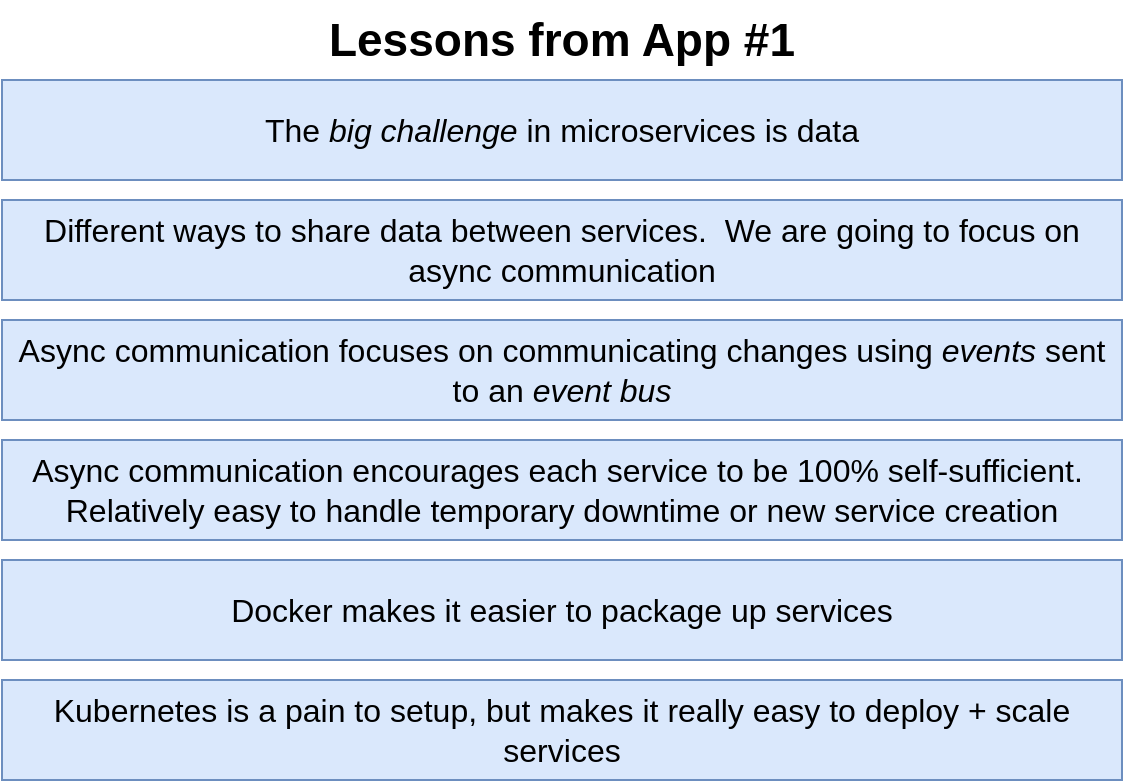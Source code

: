 <mxfile version="12.9.3" type="github" pages="7">
  <diagram id="IzuWK-xeMtBZkyrFTz8Y" name="01 - take">
    <mxGraphModel dx="812" dy="399" grid="1" gridSize="10" guides="1" tooltips="1" connect="1" arrows="1" fold="1" page="1" pageScale="1" pageWidth="1920" pageHeight="1200" math="0" shadow="0">
      <root>
        <mxCell id="0" />
        <mxCell id="1" parent="0" />
        <mxCell id="6rYdvWCg-H2frPUgWhkt-1" value="Lessons from App #1" style="text;html=1;strokeColor=none;fillColor=none;align=center;verticalAlign=middle;whiteSpace=wrap;rounded=0;fontSize=23;fontStyle=1" vertex="1" parent="1">
          <mxGeometry x="675" y="160" width="300" height="40" as="geometry" />
        </mxCell>
        <mxCell id="6rYdvWCg-H2frPUgWhkt-2" value="Different ways to share data between services.&amp;nbsp; We are going to focus on async communication" style="rounded=0;whiteSpace=wrap;html=1;fontSize=16;fillColor=#dae8fc;strokeColor=#6c8ebf;" vertex="1" parent="1">
          <mxGeometry x="545" y="260" width="560" height="50" as="geometry" />
        </mxCell>
        <mxCell id="6rYdvWCg-H2frPUgWhkt-4" value="Async communication focuses on communicating changes using &lt;i&gt;events&lt;/i&gt;&amp;nbsp;sent to an &lt;i&gt;event bus&lt;/i&gt;" style="rounded=0;whiteSpace=wrap;html=1;fontSize=16;fillColor=#dae8fc;strokeColor=#6c8ebf;" vertex="1" parent="1">
          <mxGeometry x="545" y="320" width="560" height="50" as="geometry" />
        </mxCell>
        <mxCell id="6rYdvWCg-H2frPUgWhkt-5" value="Async communication encourages each service to be 100% self-sufficient.&amp;nbsp; Relatively easy to handle temporary downtime or new service creation" style="rounded=0;whiteSpace=wrap;html=1;fontSize=16;fillColor=#dae8fc;strokeColor=#6c8ebf;" vertex="1" parent="1">
          <mxGeometry x="545" y="380" width="560" height="50" as="geometry" />
        </mxCell>
        <mxCell id="6rYdvWCg-H2frPUgWhkt-6" value="The &lt;i&gt;big challenge &lt;/i&gt;in microservices is data" style="rounded=0;whiteSpace=wrap;html=1;fontSize=16;fillColor=#dae8fc;strokeColor=#6c8ebf;" vertex="1" parent="1">
          <mxGeometry x="545" y="200" width="560" height="50" as="geometry" />
        </mxCell>
        <mxCell id="6rYdvWCg-H2frPUgWhkt-7" value="Docker makes it easier to package up services" style="rounded=0;whiteSpace=wrap;html=1;fontSize=16;fillColor=#dae8fc;strokeColor=#6c8ebf;" vertex="1" parent="1">
          <mxGeometry x="545" y="440" width="560" height="50" as="geometry" />
        </mxCell>
        <mxCell id="6rYdvWCg-H2frPUgWhkt-8" value="Kubernetes is a pain to setup, but makes it really easy to deploy + scale services" style="rounded=0;whiteSpace=wrap;html=1;fontSize=16;fillColor=#dae8fc;strokeColor=#6c8ebf;" vertex="1" parent="1">
          <mxGeometry x="545" y="500" width="560" height="50" as="geometry" />
        </mxCell>
      </root>
    </mxGraphModel>
  </diagram>
  <diagram id="S5mq-x-O5kGk5gqjDkHy" name="02 - pains">
    <mxGraphModel dx="791" dy="389" grid="1" gridSize="10" guides="1" tooltips="1" connect="1" arrows="1" fold="1" page="1" pageScale="1" pageWidth="1920" pageHeight="1200" math="0" shadow="0">
      <root>
        <mxCell id="jKAvj1Oem4ilQKjG2WQH-0" />
        <mxCell id="jKAvj1Oem4ilQKjG2WQH-1" parent="jKAvj1Oem4ilQKjG2WQH-0" />
        <mxCell id="kkrdSwmPaTvKg9SSRRc9-0" value="Painful Things from App #1" style="text;html=1;strokeColor=none;fillColor=none;align=center;verticalAlign=middle;whiteSpace=wrap;rounded=0;fontSize=23;fontStyle=1" vertex="1" parent="jKAvj1Oem4ilQKjG2WQH-1">
          <mxGeometry x="660" y="160" width="370" height="40" as="geometry" />
        </mxCell>
        <mxCell id="3kecaPJ9aJ-AqYdZdx-f-0" value="Lots of duplicated code!" style="rounded=0;whiteSpace=wrap;html=1;fontSize=16;fillColor=#fff2cc;strokeColor=#d6b656;" vertex="1" parent="jKAvj1Oem4ilQKjG2WQH-1">
          <mxGeometry x="565" y="200" width="560" height="50" as="geometry" />
        </mxCell>
        <mxCell id="3kecaPJ9aJ-AqYdZdx-f-1" value="&lt;i&gt;Really hard&lt;/i&gt;&amp;nbsp;to picture the flow of events between services" style="rounded=0;whiteSpace=wrap;html=1;fontSize=16;fillColor=#fff2cc;strokeColor=#d6b656;" vertex="1" parent="jKAvj1Oem4ilQKjG2WQH-1">
          <mxGeometry x="565" y="260" width="560" height="50" as="geometry" />
        </mxCell>
        <mxCell id="3kecaPJ9aJ-AqYdZdx-f-2" value="&lt;i&gt;Really hard&lt;/i&gt;&amp;nbsp;to remember what properties an event should have" style="rounded=0;whiteSpace=wrap;html=1;fontSize=16;fillColor=#fff2cc;strokeColor=#d6b656;" vertex="1" parent="jKAvj1Oem4ilQKjG2WQH-1">
          <mxGeometry x="565" y="320" width="560" height="50" as="geometry" />
        </mxCell>
        <mxCell id="3kecaPJ9aJ-AqYdZdx-f-3" value="&lt;i&gt;Really hard&lt;/i&gt;&amp;nbsp;to test some event flows" style="rounded=0;whiteSpace=wrap;html=1;fontSize=16;fillColor=#fff2cc;strokeColor=#d6b656;" vertex="1" parent="jKAvj1Oem4ilQKjG2WQH-1">
          <mxGeometry x="565" y="380" width="560" height="50" as="geometry" />
        </mxCell>
        <mxCell id="3kecaPJ9aJ-AqYdZdx-f-4" value="&lt;i&gt;What if someone created a comment after editing 5 others after editing a post while balancing on a tight rope....&lt;/i&gt;" style="rounded=0;whiteSpace=wrap;html=1;fontSize=16;fillColor=#fff2cc;strokeColor=#d6b656;" vertex="1" parent="jKAvj1Oem4ilQKjG2WQH-1">
          <mxGeometry x="565" y="500" width="560" height="50" as="geometry" />
        </mxCell>
        <mxCell id="5vqymRSzoCW0SjXlnz2D-0" value="&lt;i&gt;My machine is getting laggy running kubernetes and everything else...&lt;/i&gt;" style="rounded=0;whiteSpace=wrap;html=1;fontSize=16;fillColor=#fff2cc;strokeColor=#d6b656;" vertex="1" parent="jKAvj1Oem4ilQKjG2WQH-1">
          <mxGeometry x="565" y="440" width="560" height="50" as="geometry" />
        </mxCell>
      </root>
    </mxGraphModel>
  </diagram>
  <diagram name="03 - note" id="nkoMqOmhZ-IMuJQPDu57">
    <mxGraphModel dx="601" dy="296" grid="1" gridSize="10" guides="1" tooltips="1" connect="1" arrows="1" fold="1" page="1" pageScale="1" pageWidth="1920" pageHeight="1200" math="0" shadow="0">
      <root>
        <mxCell id="h3E_5SFvJIv5atF3kvt1-0" />
        <mxCell id="h3E_5SFvJIv5atF3kvt1-1" parent="h3E_5SFvJIv5atF3kvt1-0" />
        <mxCell id="h3E_5SFvJIv5atF3kvt1-11" style="edgeStyle=orthogonalEdgeStyle;rounded=0;orthogonalLoop=1;jettySize=auto;html=1;exitX=0.5;exitY=1;exitDx=0;exitDy=0;fontSize=16;" edge="1" parent="h3E_5SFvJIv5atF3kvt1-1" source="h3E_5SFvJIv5atF3kvt1-8" target="h3E_5SFvJIv5atF3kvt1-9">
          <mxGeometry relative="1" as="geometry" />
        </mxCell>
        <mxCell id="h3E_5SFvJIv5atF3kvt1-8" value="We are going to make some big changes to our development process for this next project" style="rounded=0;whiteSpace=wrap;html=1;fontSize=16;fillColor=#f5f5f5;strokeColor=#666666;fontColor=#333333;" vertex="1" parent="h3E_5SFvJIv5atF3kvt1-1">
          <mxGeometry x="570" y="250" width="410" height="70" as="geometry" />
        </mxCell>
        <mxCell id="h3E_5SFvJIv5atF3kvt1-12" style="edgeStyle=orthogonalEdgeStyle;rounded=0;orthogonalLoop=1;jettySize=auto;html=1;exitX=0.5;exitY=1;exitDx=0;exitDy=0;fontSize=16;" edge="1" parent="h3E_5SFvJIv5atF3kvt1-1" source="h3E_5SFvJIv5atF3kvt1-9" target="h3E_5SFvJIv5atF3kvt1-10">
          <mxGeometry relative="1" as="geometry" />
        </mxCell>
        <mxCell id="h3E_5SFvJIv5atF3kvt1-9" value="You might &lt;i&gt;really dislike me&lt;/i&gt;&amp;nbsp;for some of these decisions" style="rounded=0;whiteSpace=wrap;html=1;fontSize=16;fillColor=#f5f5f5;strokeColor=#666666;fontColor=#333333;" vertex="1" parent="h3E_5SFvJIv5atF3kvt1-1">
          <mxGeometry x="570" y="350" width="410" height="70" as="geometry" />
        </mxCell>
        <mxCell id="h3E_5SFvJIv5atF3kvt1-10" value="I wouldn&#39;t do this if I didn&#39;t think it was absolutely, positively the &lt;i&gt;right way to build microservices&lt;/i&gt;" style="rounded=0;whiteSpace=wrap;html=1;fontSize=16;fillColor=#dae8fc;strokeColor=#6c8ebf;" vertex="1" parent="h3E_5SFvJIv5atF3kvt1-1">
          <mxGeometry x="570" y="450" width="410" height="70" as="geometry" />
        </mxCell>
      </root>
    </mxGraphModel>
  </diagram>
  <diagram name="03 - solutions" id="ktURd54LCdvbUU8Il29G">
    <mxGraphModel dx="791" dy="389" grid="1" gridSize="10" guides="1" tooltips="1" connect="1" arrows="1" fold="1" page="1" pageScale="1" pageWidth="1920" pageHeight="1200" math="0" shadow="0">
      <root>
        <mxCell id="2YoF_BMlg0ZEmEuQ7cis-0" />
        <mxCell id="2YoF_BMlg0ZEmEuQ7cis-1" parent="2YoF_BMlg0ZEmEuQ7cis-0" />
        <mxCell id="2YoF_BMlg0ZEmEuQ7cis-2" value="Painful Things from App #1" style="text;html=1;strokeColor=none;fillColor=none;align=center;verticalAlign=middle;whiteSpace=wrap;rounded=0;fontSize=23;fontStyle=1" vertex="1" parent="2YoF_BMlg0ZEmEuQ7cis-1">
          <mxGeometry x="675" y="160" width="340" height="40" as="geometry" />
        </mxCell>
        <mxCell id="2YoF_BMlg0ZEmEuQ7cis-10" style="edgeStyle=orthogonalEdgeStyle;rounded=0;orthogonalLoop=1;jettySize=auto;html=1;exitX=1;exitY=0.5;exitDx=0;exitDy=0;fontSize=16;" edge="1" parent="2YoF_BMlg0ZEmEuQ7cis-1" source="2YoF_BMlg0ZEmEuQ7cis-3" target="2YoF_BMlg0ZEmEuQ7cis-8">
          <mxGeometry relative="1" as="geometry" />
        </mxCell>
        <mxCell id="2YoF_BMlg0ZEmEuQ7cis-3" value="Lots of duplicated code!" style="rounded=0;whiteSpace=wrap;html=1;fontSize=16;fillColor=#fff2cc;strokeColor=#d6b656;" vertex="1" parent="2YoF_BMlg0ZEmEuQ7cis-1">
          <mxGeometry x="565" y="200" width="560" height="50" as="geometry" />
        </mxCell>
        <mxCell id="NydjDvsOkDYlIqWyVTc--4" style="edgeStyle=orthogonalEdgeStyle;rounded=0;orthogonalLoop=1;jettySize=auto;html=1;exitX=1;exitY=0.5;exitDx=0;exitDy=0;fontSize=16;" edge="1" parent="2YoF_BMlg0ZEmEuQ7cis-1" source="2YoF_BMlg0ZEmEuQ7cis-4" target="NydjDvsOkDYlIqWyVTc--1">
          <mxGeometry relative="1" as="geometry" />
        </mxCell>
        <mxCell id="2YoF_BMlg0ZEmEuQ7cis-4" value="&lt;i&gt;Really hard&lt;/i&gt;&amp;nbsp;to picture the flow of events between services" style="rounded=0;whiteSpace=wrap;html=1;fontSize=16;fillColor=#fff2cc;strokeColor=#d6b656;" vertex="1" parent="2YoF_BMlg0ZEmEuQ7cis-1">
          <mxGeometry x="565" y="260" width="560" height="50" as="geometry" />
        </mxCell>
        <mxCell id="NydjDvsOkDYlIqWyVTc--6" style="edgeStyle=orthogonalEdgeStyle;rounded=0;orthogonalLoop=1;jettySize=auto;html=1;exitX=1;exitY=0.5;exitDx=0;exitDy=0;fontSize=16;" edge="1" parent="2YoF_BMlg0ZEmEuQ7cis-1" source="2YoF_BMlg0ZEmEuQ7cis-5" target="NydjDvsOkDYlIqWyVTc--5">
          <mxGeometry relative="1" as="geometry" />
        </mxCell>
        <mxCell id="2YoF_BMlg0ZEmEuQ7cis-5" value="&lt;i&gt;Really hard&lt;/i&gt;&amp;nbsp;to remember what properties an event should have" style="rounded=0;whiteSpace=wrap;html=1;fontSize=16;fillColor=#fff2cc;strokeColor=#d6b656;" vertex="1" parent="2YoF_BMlg0ZEmEuQ7cis-1">
          <mxGeometry x="565" y="320" width="560" height="50" as="geometry" />
        </mxCell>
        <mxCell id="2YoF_BMlg0ZEmEuQ7cis-6" value="&lt;i&gt;Really hard&lt;/i&gt;&amp;nbsp;to test some event flows" style="rounded=0;whiteSpace=wrap;html=1;fontSize=16;fillColor=#fff2cc;strokeColor=#d6b656;" vertex="1" parent="2YoF_BMlg0ZEmEuQ7cis-1">
          <mxGeometry x="565" y="380" width="560" height="50" as="geometry" />
        </mxCell>
        <mxCell id="NydjDvsOkDYlIqWyVTc--10" style="edgeStyle=orthogonalEdgeStyle;rounded=0;orthogonalLoop=1;jettySize=auto;html=1;exitX=1;exitY=0.5;exitDx=0;exitDy=0;fontSize=16;" edge="1" parent="2YoF_BMlg0ZEmEuQ7cis-1" source="2YoF_BMlg0ZEmEuQ7cis-7" target="NydjDvsOkDYlIqWyVTc--9">
          <mxGeometry relative="1" as="geometry" />
        </mxCell>
        <mxCell id="2YoF_BMlg0ZEmEuQ7cis-7" value="&lt;i&gt;What if someone created a comment after editing a post while balancing on a tight rope....&lt;/i&gt;" style="rounded=0;whiteSpace=wrap;html=1;fontSize=16;fillColor=#fff2cc;strokeColor=#d6b656;" vertex="1" parent="2YoF_BMlg0ZEmEuQ7cis-1">
          <mxGeometry x="565" y="500" width="560" height="50" as="geometry" />
        </mxCell>
        <mxCell id="2YoF_BMlg0ZEmEuQ7cis-8" value="Build a central library as an NPM module to share code between our different projects" style="rounded=0;whiteSpace=wrap;html=1;fontSize=16;fillColor=#d5e8d4;strokeColor=#82b366;" vertex="1" parent="2YoF_BMlg0ZEmEuQ7cis-1">
          <mxGeometry x="1170" y="200" width="480" height="50" as="geometry" />
        </mxCell>
        <mxCell id="2YoF_BMlg0ZEmEuQ7cis-9" value="Solutions!" style="text;html=1;strokeColor=none;fillColor=none;align=center;verticalAlign=middle;whiteSpace=wrap;rounded=0;fontSize=23;fontStyle=1" vertex="1" parent="2YoF_BMlg0ZEmEuQ7cis-1">
          <mxGeometry x="1313.75" y="160" width="192.5" height="40" as="geometry" />
        </mxCell>
        <mxCell id="NydjDvsOkDYlIqWyVTc--1" value="Precisely define all of our events in this shared library.&amp;nbsp;" style="rounded=0;whiteSpace=wrap;html=1;fontSize=16;fillColor=#d5e8d4;strokeColor=#82b366;" vertex="1" parent="2YoF_BMlg0ZEmEuQ7cis-1">
          <mxGeometry x="1170" y="260" width="480" height="50" as="geometry" />
        </mxCell>
        <mxCell id="NydjDvsOkDYlIqWyVTc--5" value="Write &lt;i&gt;everything&lt;/i&gt; in Typescript." style="rounded=0;whiteSpace=wrap;html=1;fontSize=16;fillColor=#d5e8d4;strokeColor=#82b366;" vertex="1" parent="2YoF_BMlg0ZEmEuQ7cis-1">
          <mxGeometry x="1170" y="320" width="480" height="50" as="geometry" />
        </mxCell>
        <mxCell id="NydjDvsOkDYlIqWyVTc--7" style="edgeStyle=orthogonalEdgeStyle;rounded=0;orthogonalLoop=1;jettySize=auto;html=1;exitX=1;exitY=0.5;exitDx=0;exitDy=0;fontSize=16;" edge="1" parent="2YoF_BMlg0ZEmEuQ7cis-1" target="NydjDvsOkDYlIqWyVTc--8">
          <mxGeometry relative="1" as="geometry">
            <mxPoint x="1125.0" y="405" as="sourcePoint" />
          </mxGeometry>
        </mxCell>
        <mxCell id="NydjDvsOkDYlIqWyVTc--8" value="Write tests for as much as possible/reasonable" style="rounded=0;whiteSpace=wrap;html=1;fontSize=16;fillColor=#d5e8d4;strokeColor=#82b366;" vertex="1" parent="2YoF_BMlg0ZEmEuQ7cis-1">
          <mxGeometry x="1170" y="380" width="480" height="50" as="geometry" />
        </mxCell>
        <mxCell id="NydjDvsOkDYlIqWyVTc--9" value="Introduce a lot of code to handle concurrency issues" style="rounded=0;whiteSpace=wrap;html=1;fontSize=16;fillColor=#d5e8d4;strokeColor=#82b366;" vertex="1" parent="2YoF_BMlg0ZEmEuQ7cis-1">
          <mxGeometry x="1170" y="500" width="480" height="50" as="geometry" />
        </mxCell>
        <mxCell id="3_hthjWyBnymBsBqG8oN-0" style="edgeStyle=orthogonalEdgeStyle;rounded=0;orthogonalLoop=1;jettySize=auto;html=1;exitX=1;exitY=0.5;exitDx=0;exitDy=0;fontSize=16;" edge="1" parent="2YoF_BMlg0ZEmEuQ7cis-1" source="3_hthjWyBnymBsBqG8oN-1" target="3_hthjWyBnymBsBqG8oN-2">
          <mxGeometry relative="1" as="geometry" />
        </mxCell>
        <mxCell id="3_hthjWyBnymBsBqG8oN-1" value="&lt;i&gt;My machine is getting laggy running kubernetes and everything else...&lt;/i&gt;" style="rounded=0;whiteSpace=wrap;html=1;fontSize=16;fillColor=#fff2cc;strokeColor=#d6b656;" vertex="1" parent="2YoF_BMlg0ZEmEuQ7cis-1">
          <mxGeometry x="565" y="440" width="560" height="50" as="geometry" />
        </mxCell>
        <mxCell id="3_hthjWyBnymBsBqG8oN-2" value="Run a k8s cluster in the cloud and develop on it&lt;i&gt; almost as quickly &lt;/i&gt;as local" style="rounded=0;whiteSpace=wrap;html=1;fontSize=16;fillColor=#d5e8d4;strokeColor=#82b366;" vertex="1" parent="2YoF_BMlg0ZEmEuQ7cis-1">
          <mxGeometry x="1170" y="440" width="480" height="50" as="geometry" />
        </mxCell>
      </root>
    </mxGraphModel>
  </diagram>
  <diagram id="mhbmrL47TSxUPGSjivw4" name="06 - ticketing">
    <mxGraphModel dx="683" dy="336" grid="1" gridSize="10" guides="1" tooltips="1" connect="1" arrows="1" fold="1" page="1" pageScale="1" pageWidth="1920" pageHeight="1200" math="0" shadow="0">
      <root>
        <mxCell id="mbLmL4UxWHed_RtQkLUi-0" />
        <mxCell id="mbLmL4UxWHed_RtQkLUi-1" parent="mbLmL4UxWHed_RtQkLUi-0" />
        <mxCell id="mbLmL4UxWHed_RtQkLUi-2" value="Users can list a ticket for an event (concert, sports) for sale" style="rounded=0;whiteSpace=wrap;html=1;fontSize=14;align=center;fillColor=#dae8fc;strokeColor=#6c8ebf;" vertex="1" parent="mbLmL4UxWHed_RtQkLUi-1">
          <mxGeometry x="640" y="190" width="470" height="40" as="geometry" />
        </mxCell>
        <mxCell id="mbLmL4UxWHed_RtQkLUi-3" value="Ticketing App" style="text;html=1;strokeColor=none;fillColor=none;align=center;verticalAlign=middle;whiteSpace=wrap;rounded=0;fontSize=24;fontStyle=1" vertex="1" parent="mbLmL4UxWHed_RtQkLUi-1">
          <mxGeometry x="782.5" y="160" width="185" height="20" as="geometry" />
        </mxCell>
        <mxCell id="mbLmL4UxWHed_RtQkLUi-4" value="Other users can purchase this ticket" style="rounded=0;whiteSpace=wrap;html=1;fontSize=14;align=center;fillColor=#dae8fc;strokeColor=#6c8ebf;" vertex="1" parent="mbLmL4UxWHed_RtQkLUi-1">
          <mxGeometry x="640" y="240" width="470" height="40" as="geometry" />
        </mxCell>
        <mxCell id="mbLmL4UxWHed_RtQkLUi-6" value="Any user can list tickets for sale and purchase tickets" style="rounded=0;whiteSpace=wrap;html=1;fontSize=14;align=center;fillColor=#dae8fc;strokeColor=#6c8ebf;" vertex="1" parent="mbLmL4UxWHed_RtQkLUi-1">
          <mxGeometry x="640" y="290" width="470" height="40" as="geometry" />
        </mxCell>
        <mxCell id="mbLmL4UxWHed_RtQkLUi-7" value="When a user attempts to purchase a ticket, the ticket is &#39;locked&#39; for 15 minutes.&amp;nbsp; The user has 15 minutes to enter their payment info." style="rounded=0;whiteSpace=wrap;html=1;fontSize=14;align=center;fillColor=#dae8fc;strokeColor=#6c8ebf;" vertex="1" parent="mbLmL4UxWHed_RtQkLUi-1">
          <mxGeometry x="640" y="340" width="470" height="40" as="geometry" />
        </mxCell>
        <mxCell id="mbLmL4UxWHed_RtQkLUi-8" value="While locked, no other user can purchase the ticket. After 15 minutes, the ticket should &#39;unlock&#39;" style="rounded=0;whiteSpace=wrap;html=1;fontSize=14;align=center;fillColor=#dae8fc;strokeColor=#6c8ebf;" vertex="1" parent="mbLmL4UxWHed_RtQkLUi-1">
          <mxGeometry x="640" y="390" width="470" height="40" as="geometry" />
        </mxCell>
        <mxCell id="mbLmL4UxWHed_RtQkLUi-9" value="Ticket prices can be edited if they are not locked" style="rounded=0;whiteSpace=wrap;html=1;fontSize=14;align=center;fillColor=#dae8fc;strokeColor=#6c8ebf;" vertex="1" parent="mbLmL4UxWHed_RtQkLUi-1">
          <mxGeometry x="640" y="440" width="470" height="40" as="geometry" />
        </mxCell>
      </root>
    </mxGraphModel>
  </diagram>
  <diagram id="RfgnE7S0Bs9_SfeainQk" name="05 - browser">
    <mxGraphModel dx="858" dy="422" grid="1" gridSize="10" guides="1" tooltips="1" connect="1" arrows="1" fold="1" page="1" pageScale="1" pageWidth="1920" pageHeight="1200" math="0" shadow="0">
      <root>
        <mxCell id="OtQBxtmrxj-VZxjGpbmn-0" />
        <mxCell id="OtQBxtmrxj-VZxjGpbmn-1" parent="OtQBxtmrxj-VZxjGpbmn-0" />
        <mxCell id="8YVI99u4zvmbp1iqLIxx-0" value="" style="strokeWidth=1;shadow=0;dashed=0;align=center;html=1;shape=mxgraph.mockup.containers.browserWindow;rSize=0;strokeColor=#666666;strokeColor2=#008cff;strokeColor3=#c4c4c4;mainText=,;recursiveResize=0;fontSize=16;" vertex="1" parent="OtQBxtmrxj-VZxjGpbmn-1">
          <mxGeometry x="130" y="200" width="450" height="350" as="geometry" />
        </mxCell>
        <mxCell id="8YVI99u4zvmbp1iqLIxx-1" value="Page 1" style="strokeWidth=1;shadow=0;dashed=0;align=center;html=1;shape=mxgraph.mockup.containers.anchor;fontSize=17;fontColor=#666666;align=left;" vertex="1" parent="8YVI99u4zvmbp1iqLIxx-0">
          <mxGeometry x="60" y="12" width="110" height="26" as="geometry" />
        </mxCell>
        <mxCell id="8YVI99u4zvmbp1iqLIxx-2" value="https://www.draw.io" style="strokeWidth=1;shadow=0;dashed=0;align=center;html=1;shape=mxgraph.mockup.containers.anchor;rSize=0;fontSize=17;fontColor=#666666;align=left;" vertex="1" parent="8YVI99u4zvmbp1iqLIxx-0">
          <mxGeometry x="130" y="60" width="250" height="26" as="geometry" />
        </mxCell>
        <mxCell id="8YVI99u4zvmbp1iqLIxx-3" value="" style="rounded=0;whiteSpace=wrap;html=1;fontSize=16;" vertex="1" parent="8YVI99u4zvmbp1iqLIxx-0">
          <mxGeometry y="110" width="450" height="40" as="geometry" />
        </mxCell>
        <mxCell id="8YVI99u4zvmbp1iqLIxx-4" value="GitTix" style="text;html=1;strokeColor=none;fillColor=none;align=center;verticalAlign=middle;whiteSpace=wrap;rounded=0;fontSize=16;" vertex="1" parent="8YVI99u4zvmbp1iqLIxx-0">
          <mxGeometry x="20" y="120" width="40" height="20" as="geometry" />
        </mxCell>
        <mxCell id="8YVI99u4zvmbp1iqLIxx-5" value="Sign In" style="text;html=1;strokeColor=none;fillColor=none;align=center;verticalAlign=middle;whiteSpace=wrap;rounded=0;fontSize=16;" vertex="1" parent="8YVI99u4zvmbp1iqLIxx-0">
          <mxGeometry x="360" y="120" width="70" height="20" as="geometry" />
        </mxCell>
        <mxCell id="8YVI99u4zvmbp1iqLIxx-6" value="Sign Up" style="text;html=1;strokeColor=none;fillColor=none;align=center;verticalAlign=middle;whiteSpace=wrap;rounded=0;fontSize=16;" vertex="1" parent="8YVI99u4zvmbp1iqLIxx-0">
          <mxGeometry x="280" y="120" width="70" height="20" as="geometry" />
        </mxCell>
        <mxCell id="8YVI99u4zvmbp1iqLIxx-7" value="Tickets For Sale" style="text;html=1;strokeColor=none;fillColor=none;align=left;verticalAlign=middle;whiteSpace=wrap;rounded=0;fontSize=19;fontStyle=1" vertex="1" parent="8YVI99u4zvmbp1iqLIxx-0">
          <mxGeometry x="20" y="165" width="170" height="20" as="geometry" />
        </mxCell>
        <mxCell id="8YVI99u4zvmbp1iqLIxx-10" value="&lt;u&gt;Basketball Game - $20&lt;br&gt;&lt;/u&gt;&lt;br&gt;&lt;u&gt;Classical Concert - $100&lt;br&gt;&lt;/u&gt;&lt;br&gt;&lt;u&gt;Rock Concert - $100&lt;br&gt;&lt;/u&gt;&lt;br&gt;&lt;u&gt;Football Game - $40&lt;/u&gt;" style="text;html=1;strokeColor=none;fillColor=none;align=left;verticalAlign=middle;whiteSpace=wrap;rounded=0;fontSize=14;fontStyle=0" vertex="1" parent="8YVI99u4zvmbp1iqLIxx-0">
          <mxGeometry x="20" y="210" width="240" height="80" as="geometry" />
        </mxCell>
        <mxCell id="8YVI99u4zvmbp1iqLIxx-11" value="" style="strokeWidth=1;shadow=0;dashed=0;align=center;html=1;shape=mxgraph.mockup.containers.browserWindow;rSize=0;strokeColor=#666666;strokeColor2=#008cff;strokeColor3=#c4c4c4;mainText=,;recursiveResize=0;fontSize=16;" vertex="1" parent="OtQBxtmrxj-VZxjGpbmn-1">
          <mxGeometry x="600" y="200" width="450" height="350" as="geometry" />
        </mxCell>
        <mxCell id="8YVI99u4zvmbp1iqLIxx-12" value="Page 1" style="strokeWidth=1;shadow=0;dashed=0;align=center;html=1;shape=mxgraph.mockup.containers.anchor;fontSize=17;fontColor=#666666;align=left;" vertex="1" parent="8YVI99u4zvmbp1iqLIxx-11">
          <mxGeometry x="60" y="12" width="110" height="26" as="geometry" />
        </mxCell>
        <mxCell id="8YVI99u4zvmbp1iqLIxx-13" value="https://www.draw.io" style="strokeWidth=1;shadow=0;dashed=0;align=center;html=1;shape=mxgraph.mockup.containers.anchor;rSize=0;fontSize=17;fontColor=#666666;align=left;" vertex="1" parent="8YVI99u4zvmbp1iqLIxx-11">
          <mxGeometry x="130" y="60" width="250" height="26" as="geometry" />
        </mxCell>
        <mxCell id="8YVI99u4zvmbp1iqLIxx-14" value="" style="rounded=0;whiteSpace=wrap;html=1;fontSize=16;" vertex="1" parent="8YVI99u4zvmbp1iqLIxx-11">
          <mxGeometry y="110" width="450" height="40" as="geometry" />
        </mxCell>
        <mxCell id="8YVI99u4zvmbp1iqLIxx-15" value="GitTix" style="text;html=1;strokeColor=none;fillColor=none;align=center;verticalAlign=middle;whiteSpace=wrap;rounded=0;fontSize=16;" vertex="1" parent="8YVI99u4zvmbp1iqLIxx-11">
          <mxGeometry x="20" y="120" width="40" height="20" as="geometry" />
        </mxCell>
        <mxCell id="8YVI99u4zvmbp1iqLIxx-16" value="Sign In" style="text;html=1;strokeColor=none;fillColor=none;align=center;verticalAlign=middle;whiteSpace=wrap;rounded=0;fontSize=16;" vertex="1" parent="8YVI99u4zvmbp1iqLIxx-11">
          <mxGeometry x="360" y="120" width="70" height="20" as="geometry" />
        </mxCell>
        <mxCell id="8YVI99u4zvmbp1iqLIxx-17" value="Sign Up" style="text;html=1;strokeColor=none;fillColor=none;align=center;verticalAlign=middle;whiteSpace=wrap;rounded=0;fontSize=16;" vertex="1" parent="8YVI99u4zvmbp1iqLIxx-11">
          <mxGeometry x="280" y="120" width="70" height="20" as="geometry" />
        </mxCell>
        <mxCell id="8YVI99u4zvmbp1iqLIxx-20" value="Email" style="text;html=1;strokeColor=none;fillColor=none;align=left;verticalAlign=middle;whiteSpace=wrap;rounded=0;fontSize=14;fontStyle=1" vertex="1" parent="8YVI99u4zvmbp1iqLIxx-11">
          <mxGeometry x="20" y="190" width="40" height="20" as="geometry" />
        </mxCell>
        <mxCell id="8YVI99u4zvmbp1iqLIxx-21" value="Password" style="text;html=1;strokeColor=none;fillColor=none;align=left;verticalAlign=middle;whiteSpace=wrap;rounded=0;fontSize=14;fontStyle=1" vertex="1" parent="8YVI99u4zvmbp1iqLIxx-11">
          <mxGeometry x="20" y="245" width="40" height="20" as="geometry" />
        </mxCell>
        <mxCell id="8YVI99u4zvmbp1iqLIxx-22" value="" style="rounded=0;whiteSpace=wrap;html=1;fontSize=14;align=left;" vertex="1" parent="8YVI99u4zvmbp1iqLIxx-11">
          <mxGeometry x="20" y="210" width="190" height="25" as="geometry" />
        </mxCell>
        <mxCell id="8YVI99u4zvmbp1iqLIxx-23" value="" style="rounded=0;whiteSpace=wrap;html=1;fontSize=14;align=left;" vertex="1" parent="8YVI99u4zvmbp1iqLIxx-11">
          <mxGeometry x="20" y="265" width="190" height="25" as="geometry" />
        </mxCell>
        <mxCell id="8YVI99u4zvmbp1iqLIxx-25" value="Sign Up" style="text;html=1;strokeColor=none;fillColor=none;align=left;verticalAlign=middle;whiteSpace=wrap;rounded=0;fontSize=19;fontStyle=1" vertex="1" parent="8YVI99u4zvmbp1iqLIxx-11">
          <mxGeometry x="20" y="155" width="170" height="35" as="geometry" />
        </mxCell>
        <mxCell id="8YVI99u4zvmbp1iqLIxx-26" value="Submit" style="rounded=1;whiteSpace=wrap;html=1;fontSize=14;align=center;fontStyle=1" vertex="1" parent="8YVI99u4zvmbp1iqLIxx-11">
          <mxGeometry x="20" y="300" width="90" height="30" as="geometry" />
        </mxCell>
        <mxCell id="8YVI99u4zvmbp1iqLIxx-27" value="" style="strokeWidth=1;shadow=0;dashed=0;align=center;html=1;shape=mxgraph.mockup.containers.browserWindow;rSize=0;strokeColor=#666666;strokeColor2=#008cff;strokeColor3=#c4c4c4;mainText=,;recursiveResize=0;fontSize=16;" vertex="1" parent="OtQBxtmrxj-VZxjGpbmn-1">
          <mxGeometry x="1070" y="200" width="450" height="350" as="geometry" />
        </mxCell>
        <mxCell id="8YVI99u4zvmbp1iqLIxx-28" value="Page 1" style="strokeWidth=1;shadow=0;dashed=0;align=center;html=1;shape=mxgraph.mockup.containers.anchor;fontSize=17;fontColor=#666666;align=left;" vertex="1" parent="8YVI99u4zvmbp1iqLIxx-27">
          <mxGeometry x="60" y="12" width="110" height="26" as="geometry" />
        </mxCell>
        <mxCell id="8YVI99u4zvmbp1iqLIxx-29" value="https://www.draw.io" style="strokeWidth=1;shadow=0;dashed=0;align=center;html=1;shape=mxgraph.mockup.containers.anchor;rSize=0;fontSize=17;fontColor=#666666;align=left;" vertex="1" parent="8YVI99u4zvmbp1iqLIxx-27">
          <mxGeometry x="130" y="60" width="250" height="26" as="geometry" />
        </mxCell>
        <mxCell id="8YVI99u4zvmbp1iqLIxx-30" value="" style="rounded=0;whiteSpace=wrap;html=1;fontSize=16;" vertex="1" parent="8YVI99u4zvmbp1iqLIxx-27">
          <mxGeometry y="110" width="450" height="40" as="geometry" />
        </mxCell>
        <mxCell id="8YVI99u4zvmbp1iqLIxx-31" value="GitTix" style="text;html=1;strokeColor=none;fillColor=none;align=center;verticalAlign=middle;whiteSpace=wrap;rounded=0;fontSize=16;" vertex="1" parent="8YVI99u4zvmbp1iqLIxx-27">
          <mxGeometry x="20" y="120" width="40" height="20" as="geometry" />
        </mxCell>
        <mxCell id="8YVI99u4zvmbp1iqLIxx-32" value="Sign In" style="text;html=1;strokeColor=none;fillColor=none;align=center;verticalAlign=middle;whiteSpace=wrap;rounded=0;fontSize=16;" vertex="1" parent="8YVI99u4zvmbp1iqLIxx-27">
          <mxGeometry x="360" y="120" width="70" height="20" as="geometry" />
        </mxCell>
        <mxCell id="8YVI99u4zvmbp1iqLIxx-33" value="Sign Up" style="text;html=1;strokeColor=none;fillColor=none;align=center;verticalAlign=middle;whiteSpace=wrap;rounded=0;fontSize=16;" vertex="1" parent="8YVI99u4zvmbp1iqLIxx-27">
          <mxGeometry x="280" y="120" width="70" height="20" as="geometry" />
        </mxCell>
        <mxCell id="8YVI99u4zvmbp1iqLIxx-34" value="Email" style="text;html=1;strokeColor=none;fillColor=none;align=left;verticalAlign=middle;whiteSpace=wrap;rounded=0;fontSize=14;fontStyle=1" vertex="1" parent="8YVI99u4zvmbp1iqLIxx-27">
          <mxGeometry x="20" y="190" width="40" height="20" as="geometry" />
        </mxCell>
        <mxCell id="8YVI99u4zvmbp1iqLIxx-35" value="Password" style="text;html=1;strokeColor=none;fillColor=none;align=left;verticalAlign=middle;whiteSpace=wrap;rounded=0;fontSize=14;fontStyle=1" vertex="1" parent="8YVI99u4zvmbp1iqLIxx-27">
          <mxGeometry x="20" y="245" width="40" height="20" as="geometry" />
        </mxCell>
        <mxCell id="8YVI99u4zvmbp1iqLIxx-36" value="" style="rounded=0;whiteSpace=wrap;html=1;fontSize=14;align=left;" vertex="1" parent="8YVI99u4zvmbp1iqLIxx-27">
          <mxGeometry x="20" y="210" width="190" height="25" as="geometry" />
        </mxCell>
        <mxCell id="8YVI99u4zvmbp1iqLIxx-37" value="" style="rounded=0;whiteSpace=wrap;html=1;fontSize=14;align=left;" vertex="1" parent="8YVI99u4zvmbp1iqLIxx-27">
          <mxGeometry x="20" y="265" width="190" height="25" as="geometry" />
        </mxCell>
        <mxCell id="8YVI99u4zvmbp1iqLIxx-38" value="Sign In" style="text;html=1;strokeColor=none;fillColor=none;align=left;verticalAlign=middle;whiteSpace=wrap;rounded=0;fontSize=19;fontStyle=1" vertex="1" parent="8YVI99u4zvmbp1iqLIxx-27">
          <mxGeometry x="20" y="155" width="170" height="35" as="geometry" />
        </mxCell>
        <mxCell id="8YVI99u4zvmbp1iqLIxx-39" value="Submit" style="rounded=1;whiteSpace=wrap;html=1;fontSize=14;align=center;fontStyle=1" vertex="1" parent="8YVI99u4zvmbp1iqLIxx-27">
          <mxGeometry x="20" y="300" width="90" height="30" as="geometry" />
        </mxCell>
        <mxCell id="8YVI99u4zvmbp1iqLIxx-63" value="" style="strokeWidth=1;shadow=0;dashed=0;align=center;html=1;shape=mxgraph.mockup.containers.browserWindow;rSize=0;strokeColor=#666666;strokeColor2=#008cff;strokeColor3=#c4c4c4;mainText=,;recursiveResize=0;fontSize=16;" vertex="1" parent="OtQBxtmrxj-VZxjGpbmn-1">
          <mxGeometry x="1540" y="200" width="450" height="350" as="geometry" />
        </mxCell>
        <mxCell id="8YVI99u4zvmbp1iqLIxx-64" value="Page 1" style="strokeWidth=1;shadow=0;dashed=0;align=center;html=1;shape=mxgraph.mockup.containers.anchor;fontSize=17;fontColor=#666666;align=left;" vertex="1" parent="8YVI99u4zvmbp1iqLIxx-63">
          <mxGeometry x="60" y="12" width="110" height="26" as="geometry" />
        </mxCell>
        <mxCell id="8YVI99u4zvmbp1iqLIxx-65" value="https://www.draw.io" style="strokeWidth=1;shadow=0;dashed=0;align=center;html=1;shape=mxgraph.mockup.containers.anchor;rSize=0;fontSize=17;fontColor=#666666;align=left;" vertex="1" parent="8YVI99u4zvmbp1iqLIxx-63">
          <mxGeometry x="130" y="60" width="250" height="26" as="geometry" />
        </mxCell>
        <mxCell id="8YVI99u4zvmbp1iqLIxx-66" value="" style="rounded=0;whiteSpace=wrap;html=1;fontSize=16;" vertex="1" parent="8YVI99u4zvmbp1iqLIxx-63">
          <mxGeometry y="110" width="450" height="40" as="geometry" />
        </mxCell>
        <mxCell id="8YVI99u4zvmbp1iqLIxx-67" value="GitTix" style="text;html=1;strokeColor=none;fillColor=none;align=center;verticalAlign=middle;whiteSpace=wrap;rounded=0;fontSize=16;" vertex="1" parent="8YVI99u4zvmbp1iqLIxx-63">
          <mxGeometry x="20" y="120" width="40" height="20" as="geometry" />
        </mxCell>
        <mxCell id="8YVI99u4zvmbp1iqLIxx-68" value="Sign Out" style="text;html=1;strokeColor=none;fillColor=none;align=center;verticalAlign=middle;whiteSpace=wrap;rounded=0;fontSize=16;" vertex="1" parent="8YVI99u4zvmbp1iqLIxx-63">
          <mxGeometry x="360" y="120" width="70" height="20" as="geometry" />
        </mxCell>
        <mxCell id="8YVI99u4zvmbp1iqLIxx-69" value="My Orders" style="text;html=1;strokeColor=none;fillColor=none;align=center;verticalAlign=middle;whiteSpace=wrap;rounded=0;fontSize=16;" vertex="1" parent="8YVI99u4zvmbp1iqLIxx-63">
          <mxGeometry x="170" y="120" width="110" height="20" as="geometry" />
        </mxCell>
        <mxCell id="8YVI99u4zvmbp1iqLIxx-70" value="Tickets For Sale" style="text;html=1;strokeColor=none;fillColor=none;align=left;verticalAlign=middle;whiteSpace=wrap;rounded=0;fontSize=19;fontStyle=1" vertex="1" parent="8YVI99u4zvmbp1iqLIxx-63">
          <mxGeometry x="20" y="165" width="170" height="20" as="geometry" />
        </mxCell>
        <mxCell id="8YVI99u4zvmbp1iqLIxx-71" value="&lt;u&gt;Basketball Game - $20&lt;br&gt;&lt;/u&gt;&lt;br&gt;&lt;u&gt;Classical Concert - $100&lt;br&gt;&lt;/u&gt;&lt;br&gt;&lt;u&gt;Rock Concert - $100&lt;br&gt;&lt;/u&gt;&lt;br&gt;&lt;u&gt;Football Game - $40&lt;/u&gt;" style="text;html=1;strokeColor=none;fillColor=none;align=left;verticalAlign=middle;whiteSpace=wrap;rounded=0;fontSize=14;fontStyle=0" vertex="1" parent="8YVI99u4zvmbp1iqLIxx-63">
          <mxGeometry x="20" y="210" width="240" height="80" as="geometry" />
        </mxCell>
        <mxCell id="8YVI99u4zvmbp1iqLIxx-72" value="Sell Tickets" style="text;html=1;strokeColor=none;fillColor=none;align=center;verticalAlign=middle;whiteSpace=wrap;rounded=0;fontSize=16;" vertex="1" parent="8YVI99u4zvmbp1iqLIxx-63">
          <mxGeometry x="260" y="120" width="110" height="20" as="geometry" />
        </mxCell>
        <mxCell id="8YVI99u4zvmbp1iqLIxx-73" value="" style="strokeWidth=1;shadow=0;dashed=0;align=center;html=1;shape=mxgraph.mockup.containers.browserWindow;rSize=0;strokeColor=#666666;strokeColor2=#008cff;strokeColor3=#c4c4c4;mainText=,;recursiveResize=0;fontSize=16;" vertex="1" parent="OtQBxtmrxj-VZxjGpbmn-1">
          <mxGeometry x="2020" y="200" width="450" height="350" as="geometry" />
        </mxCell>
        <mxCell id="8YVI99u4zvmbp1iqLIxx-74" value="Page 1" style="strokeWidth=1;shadow=0;dashed=0;align=center;html=1;shape=mxgraph.mockup.containers.anchor;fontSize=17;fontColor=#666666;align=left;" vertex="1" parent="8YVI99u4zvmbp1iqLIxx-73">
          <mxGeometry x="60" y="12" width="110" height="26" as="geometry" />
        </mxCell>
        <mxCell id="8YVI99u4zvmbp1iqLIxx-75" value="https://www.draw.io" style="strokeWidth=1;shadow=0;dashed=0;align=center;html=1;shape=mxgraph.mockup.containers.anchor;rSize=0;fontSize=17;fontColor=#666666;align=left;" vertex="1" parent="8YVI99u4zvmbp1iqLIxx-73">
          <mxGeometry x="130" y="60" width="250" height="26" as="geometry" />
        </mxCell>
        <mxCell id="8YVI99u4zvmbp1iqLIxx-76" value="" style="rounded=0;whiteSpace=wrap;html=1;fontSize=16;" vertex="1" parent="8YVI99u4zvmbp1iqLIxx-73">
          <mxGeometry y="110" width="450" height="40" as="geometry" />
        </mxCell>
        <mxCell id="8YVI99u4zvmbp1iqLIxx-77" value="GitTix" style="text;html=1;strokeColor=none;fillColor=none;align=center;verticalAlign=middle;whiteSpace=wrap;rounded=0;fontSize=16;" vertex="1" parent="8YVI99u4zvmbp1iqLIxx-73">
          <mxGeometry x="20" y="120" width="40" height="20" as="geometry" />
        </mxCell>
        <mxCell id="8YVI99u4zvmbp1iqLIxx-78" value="Sign Out" style="text;html=1;strokeColor=none;fillColor=none;align=center;verticalAlign=middle;whiteSpace=wrap;rounded=0;fontSize=16;" vertex="1" parent="8YVI99u4zvmbp1iqLIxx-73">
          <mxGeometry x="360" y="120" width="70" height="20" as="geometry" />
        </mxCell>
        <mxCell id="8YVI99u4zvmbp1iqLIxx-79" value="My Orders" style="text;html=1;strokeColor=none;fillColor=none;align=center;verticalAlign=middle;whiteSpace=wrap;rounded=0;fontSize=16;" vertex="1" parent="8YVI99u4zvmbp1iqLIxx-73">
          <mxGeometry x="170" y="120" width="110" height="20" as="geometry" />
        </mxCell>
        <mxCell id="8YVI99u4zvmbp1iqLIxx-80" value="Rock Concert" style="text;html=1;strokeColor=none;fillColor=none;align=left;verticalAlign=middle;whiteSpace=wrap;rounded=0;fontSize=19;fontStyle=1" vertex="1" parent="8YVI99u4zvmbp1iqLIxx-73">
          <mxGeometry x="20" y="165" width="170" height="20" as="geometry" />
        </mxCell>
        <mxCell id="8YVI99u4zvmbp1iqLIxx-81" value="Price - $40&lt;br&gt;Status - Available&lt;br&gt;&lt;br&gt;" style="text;html=1;strokeColor=none;fillColor=none;align=left;verticalAlign=middle;whiteSpace=wrap;rounded=0;fontSize=14;fontStyle=0" vertex="1" parent="8YVI99u4zvmbp1iqLIxx-73">
          <mxGeometry x="20" y="180" width="240" height="80" as="geometry" />
        </mxCell>
        <mxCell id="8YVI99u4zvmbp1iqLIxx-82" value="Sell Tickets" style="text;html=1;strokeColor=none;fillColor=none;align=center;verticalAlign=middle;whiteSpace=wrap;rounded=0;fontSize=16;" vertex="1" parent="8YVI99u4zvmbp1iqLIxx-73">
          <mxGeometry x="260" y="120" width="110" height="20" as="geometry" />
        </mxCell>
        <mxCell id="8YVI99u4zvmbp1iqLIxx-83" value="Purchase" style="rounded=1;whiteSpace=wrap;html=1;fontSize=14;align=center;fontStyle=1" vertex="1" parent="8YVI99u4zvmbp1iqLIxx-73">
          <mxGeometry x="20" y="235" width="100" height="25" as="geometry" />
        </mxCell>
        <mxCell id="8YVI99u4zvmbp1iqLIxx-84" value="" style="strokeWidth=1;shadow=0;dashed=0;align=center;html=1;shape=mxgraph.mockup.containers.browserWindow;rSize=0;strokeColor=#666666;strokeColor2=#008cff;strokeColor3=#c4c4c4;mainText=,;recursiveResize=0;fontSize=16;" vertex="1" parent="OtQBxtmrxj-VZxjGpbmn-1">
          <mxGeometry x="2500" y="200" width="450" height="350" as="geometry" />
        </mxCell>
        <mxCell id="8YVI99u4zvmbp1iqLIxx-85" value="Page 1" style="strokeWidth=1;shadow=0;dashed=0;align=center;html=1;shape=mxgraph.mockup.containers.anchor;fontSize=17;fontColor=#666666;align=left;" vertex="1" parent="8YVI99u4zvmbp1iqLIxx-84">
          <mxGeometry x="60" y="12" width="110" height="26" as="geometry" />
        </mxCell>
        <mxCell id="8YVI99u4zvmbp1iqLIxx-86" value="https://www.draw.io" style="strokeWidth=1;shadow=0;dashed=0;align=center;html=1;shape=mxgraph.mockup.containers.anchor;rSize=0;fontSize=17;fontColor=#666666;align=left;" vertex="1" parent="8YVI99u4zvmbp1iqLIxx-84">
          <mxGeometry x="130" y="60" width="250" height="26" as="geometry" />
        </mxCell>
        <mxCell id="8YVI99u4zvmbp1iqLIxx-87" value="" style="rounded=0;whiteSpace=wrap;html=1;fontSize=16;" vertex="1" parent="8YVI99u4zvmbp1iqLIxx-84">
          <mxGeometry y="110" width="450" height="40" as="geometry" />
        </mxCell>
        <mxCell id="8YVI99u4zvmbp1iqLIxx-88" value="GitTix" style="text;html=1;strokeColor=none;fillColor=none;align=center;verticalAlign=middle;whiteSpace=wrap;rounded=0;fontSize=16;" vertex="1" parent="8YVI99u4zvmbp1iqLIxx-84">
          <mxGeometry x="20" y="120" width="40" height="20" as="geometry" />
        </mxCell>
        <mxCell id="8YVI99u4zvmbp1iqLIxx-89" value="Sign Out" style="text;html=1;strokeColor=none;fillColor=none;align=center;verticalAlign=middle;whiteSpace=wrap;rounded=0;fontSize=16;" vertex="1" parent="8YVI99u4zvmbp1iqLIxx-84">
          <mxGeometry x="360" y="120" width="70" height="20" as="geometry" />
        </mxCell>
        <mxCell id="8YVI99u4zvmbp1iqLIxx-90" value="My Orders" style="text;html=1;strokeColor=none;fillColor=none;align=center;verticalAlign=middle;whiteSpace=wrap;rounded=0;fontSize=16;" vertex="1" parent="8YVI99u4zvmbp1iqLIxx-84">
          <mxGeometry x="170" y="120" width="110" height="20" as="geometry" />
        </mxCell>
        <mxCell id="8YVI99u4zvmbp1iqLIxx-91" value="Purchasing Rock Concert" style="text;html=1;strokeColor=none;fillColor=none;align=left;verticalAlign=middle;whiteSpace=wrap;rounded=0;fontSize=19;fontStyle=1" vertex="1" parent="8YVI99u4zvmbp1iqLIxx-84">
          <mxGeometry x="20" y="165" width="290" height="20" as="geometry" />
        </mxCell>
        <mxCell id="8YVI99u4zvmbp1iqLIxx-93" value="Sell Tickets" style="text;html=1;strokeColor=none;fillColor=none;align=center;verticalAlign=middle;whiteSpace=wrap;rounded=0;fontSize=16;" vertex="1" parent="8YVI99u4zvmbp1iqLIxx-84">
          <mxGeometry x="260" y="120" width="110" height="20" as="geometry" />
        </mxCell>
        <mxCell id="8YVI99u4zvmbp1iqLIxx-94" value="Pay" style="rounded=1;whiteSpace=wrap;html=1;fontSize=14;align=center;fontStyle=1" vertex="1" parent="8YVI99u4zvmbp1iqLIxx-84">
          <mxGeometry x="20" y="235" width="100" height="25" as="geometry" />
        </mxCell>
        <mxCell id="8YVI99u4zvmbp1iqLIxx-95" value="You have 30 seconds left to order" style="text;html=1;strokeColor=none;fillColor=none;align=left;verticalAlign=middle;whiteSpace=wrap;rounded=0;fontSize=14;" vertex="1" parent="8YVI99u4zvmbp1iqLIxx-84">
          <mxGeometry x="20" y="200" width="260" height="20" as="geometry" />
        </mxCell>
        <mxCell id="8YVI99u4zvmbp1iqLIxx-96" value="" style="strokeWidth=1;shadow=0;dashed=0;align=center;html=1;shape=mxgraph.mockup.containers.browserWindow;rSize=0;strokeColor=#666666;strokeColor2=#008cff;strokeColor3=#c4c4c4;mainText=,;recursiveResize=0;fontSize=16;" vertex="1" parent="OtQBxtmrxj-VZxjGpbmn-1">
          <mxGeometry x="2970" y="200" width="450" height="350" as="geometry" />
        </mxCell>
        <mxCell id="8YVI99u4zvmbp1iqLIxx-97" value="Page 1" style="strokeWidth=1;shadow=0;dashed=0;align=center;html=1;shape=mxgraph.mockup.containers.anchor;fontSize=17;fontColor=#666666;align=left;" vertex="1" parent="8YVI99u4zvmbp1iqLIxx-96">
          <mxGeometry x="60" y="12" width="110" height="26" as="geometry" />
        </mxCell>
        <mxCell id="8YVI99u4zvmbp1iqLIxx-98" value="https://www.draw.io" style="strokeWidth=1;shadow=0;dashed=0;align=center;html=1;shape=mxgraph.mockup.containers.anchor;rSize=0;fontSize=17;fontColor=#666666;align=left;" vertex="1" parent="8YVI99u4zvmbp1iqLIxx-96">
          <mxGeometry x="130" y="60" width="250" height="26" as="geometry" />
        </mxCell>
        <mxCell id="8YVI99u4zvmbp1iqLIxx-99" value="" style="rounded=0;whiteSpace=wrap;html=1;fontSize=16;" vertex="1" parent="8YVI99u4zvmbp1iqLIxx-96">
          <mxGeometry y="110" width="450" height="40" as="geometry" />
        </mxCell>
        <mxCell id="8YVI99u4zvmbp1iqLIxx-100" value="GitTix" style="text;html=1;strokeColor=none;fillColor=none;align=center;verticalAlign=middle;whiteSpace=wrap;rounded=0;fontSize=16;" vertex="1" parent="8YVI99u4zvmbp1iqLIxx-96">
          <mxGeometry x="20" y="120" width="40" height="20" as="geometry" />
        </mxCell>
        <mxCell id="8YVI99u4zvmbp1iqLIxx-101" value="Sign Out" style="text;html=1;strokeColor=none;fillColor=none;align=center;verticalAlign=middle;whiteSpace=wrap;rounded=0;fontSize=16;" vertex="1" parent="8YVI99u4zvmbp1iqLIxx-96">
          <mxGeometry x="360" y="120" width="70" height="20" as="geometry" />
        </mxCell>
        <mxCell id="8YVI99u4zvmbp1iqLIxx-102" value="My Orders" style="text;html=1;strokeColor=none;fillColor=none;align=center;verticalAlign=middle;whiteSpace=wrap;rounded=0;fontSize=16;" vertex="1" parent="8YVI99u4zvmbp1iqLIxx-96">
          <mxGeometry x="170" y="120" width="110" height="20" as="geometry" />
        </mxCell>
        <mxCell id="8YVI99u4zvmbp1iqLIxx-103" value="Purchasing Rock Concert" style="text;html=1;strokeColor=none;fillColor=none;align=left;verticalAlign=middle;whiteSpace=wrap;rounded=0;fontSize=19;fontStyle=1" vertex="1" parent="8YVI99u4zvmbp1iqLIxx-96">
          <mxGeometry x="20" y="165" width="290" height="20" as="geometry" />
        </mxCell>
        <mxCell id="8YVI99u4zvmbp1iqLIxx-104" value="Sell Tickets" style="text;html=1;strokeColor=none;fillColor=none;align=center;verticalAlign=middle;whiteSpace=wrap;rounded=0;fontSize=16;" vertex="1" parent="8YVI99u4zvmbp1iqLIxx-96">
          <mxGeometry x="260" y="120" width="110" height="20" as="geometry" />
        </mxCell>
        <mxCell id="8YVI99u4zvmbp1iqLIxx-105" value="Pay" style="rounded=1;whiteSpace=wrap;html=1;fontSize=14;align=center;fontStyle=1" vertex="1" parent="8YVI99u4zvmbp1iqLIxx-96">
          <mxGeometry x="20" y="235" width="100" height="25" as="geometry" />
        </mxCell>
        <mxCell id="8YVI99u4zvmbp1iqLIxx-106" value="You have 30 seconds left to order" style="text;html=1;strokeColor=none;fillColor=none;align=left;verticalAlign=middle;whiteSpace=wrap;rounded=0;fontSize=14;" vertex="1" parent="8YVI99u4zvmbp1iqLIxx-96">
          <mxGeometry x="20" y="200" width="260" height="20" as="geometry" />
        </mxCell>
        <mxCell id="8YVI99u4zvmbp1iqLIxx-107" value="" style="rounded=0;whiteSpace=wrap;html=1;fontSize=14;align=left;fillColor=#f5f5f5;strokeColor=#666666;fontColor=#333333;opacity=80;" vertex="1" parent="8YVI99u4zvmbp1iqLIxx-96">
          <mxGeometry y="110" width="450" height="240" as="geometry" />
        </mxCell>
        <mxCell id="8YVI99u4zvmbp1iqLIxx-108" value="" style="rounded=0;whiteSpace=wrap;html=1;fontSize=14;align=left;" vertex="1" parent="8YVI99u4zvmbp1iqLIxx-96">
          <mxGeometry x="140" y="165" width="170" height="135" as="geometry" />
        </mxCell>
        <mxCell id="8YVI99u4zvmbp1iqLIxx-109" value="Credit Card" style="text;html=1;strokeColor=none;fillColor=none;align=left;verticalAlign=middle;whiteSpace=wrap;rounded=0;fontSize=14;fontStyle=1" vertex="1" parent="8YVI99u4zvmbp1iqLIxx-96">
          <mxGeometry x="150" y="170" width="120" height="20" as="geometry" />
        </mxCell>
        <mxCell id="8YVI99u4zvmbp1iqLIxx-110" value="" style="rounded=0;whiteSpace=wrap;html=1;fontSize=14;align=left;" vertex="1" parent="8YVI99u4zvmbp1iqLIxx-96">
          <mxGeometry x="150" y="193" width="150" height="17" as="geometry" />
        </mxCell>
        <mxCell id="8YVI99u4zvmbp1iqLIxx-111" value="Expiration" style="text;html=1;strokeColor=none;fillColor=none;align=left;verticalAlign=middle;whiteSpace=wrap;rounded=0;fontSize=14;fontStyle=1" vertex="1" parent="8YVI99u4zvmbp1iqLIxx-96">
          <mxGeometry x="150" y="215" width="120" height="20" as="geometry" />
        </mxCell>
        <mxCell id="8YVI99u4zvmbp1iqLIxx-112" value="" style="rounded=0;whiteSpace=wrap;html=1;fontSize=14;align=left;" vertex="1" parent="8YVI99u4zvmbp1iqLIxx-96">
          <mxGeometry x="150" y="235" width="150" height="17" as="geometry" />
        </mxCell>
        <mxCell id="8YVI99u4zvmbp1iqLIxx-114" value="Submit" style="rounded=1;whiteSpace=wrap;html=1;fontSize=14;align=center;fontStyle=1" vertex="1" parent="8YVI99u4zvmbp1iqLIxx-96">
          <mxGeometry x="175" y="266" width="100" height="25" as="geometry" />
        </mxCell>
      </root>
    </mxGraphModel>
  </diagram>
  <diagram id="ysnHmf07nQbh1NXZwjm0" name="07 - resources">
    <mxGraphModel dx="834" dy="411" grid="1" gridSize="10" guides="1" tooltips="1" connect="1" arrows="1" fold="1" page="1" pageScale="1" pageWidth="1920" pageHeight="1200" math="0" shadow="0">
      <root>
        <mxCell id="kZfrfqYjeIwKu4Kof5wH-0" />
        <mxCell id="kZfrfqYjeIwKu4Kof5wH-1" parent="kZfrfqYjeIwKu4Kof5wH-0" />
        <mxCell id="kZfrfqYjeIwKu4Kof5wH-3" value="Ticket" style="rounded=0;whiteSpace=wrap;html=1;fontSize=24;align=center;fillColor=#dae8fc;strokeColor=#6c8ebf;fontStyle=1" vertex="1" parent="kZfrfqYjeIwKu4Kof5wH-1">
          <mxGeometry x="1120" y="300" width="230" height="30" as="geometry" />
        </mxCell>
        <mxCell id="kZfrfqYjeIwKu4Kof5wH-6" value="Name" style="rounded=0;whiteSpace=wrap;html=1;fontSize=12;align=center;fillColor=#d5e8d4;strokeColor=#82b366;fontStyle=2" vertex="1" parent="kZfrfqYjeIwKu4Kof5wH-1">
          <mxGeometry x="1120" y="330" width="115" height="20" as="geometry" />
        </mxCell>
        <mxCell id="kZfrfqYjeIwKu4Kof5wH-7" value="Type" style="rounded=0;whiteSpace=wrap;html=1;fontSize=12;align=center;fillColor=#d5e8d4;strokeColor=#82b366;fontStyle=2" vertex="1" parent="kZfrfqYjeIwKu4Kof5wH-1">
          <mxGeometry x="1235" y="330" width="115" height="20" as="geometry" />
        </mxCell>
        <mxCell id="kZfrfqYjeIwKu4Kof5wH-8" value="title" style="rounded=0;whiteSpace=wrap;html=1;fontSize=14;align=center;fontStyle=0" vertex="1" parent="kZfrfqYjeIwKu4Kof5wH-1">
          <mxGeometry x="1120" y="350" width="115" height="30" as="geometry" />
        </mxCell>
        <mxCell id="kZfrfqYjeIwKu4Kof5wH-9" value="string" style="rounded=0;whiteSpace=wrap;html=1;fontSize=14;align=center;fontStyle=0" vertex="1" parent="kZfrfqYjeIwKu4Kof5wH-1">
          <mxGeometry x="1235" y="350" width="115" height="30" as="geometry" />
        </mxCell>
        <mxCell id="kZfrfqYjeIwKu4Kof5wH-10" value="price" style="rounded=0;whiteSpace=wrap;html=1;fontSize=14;align=center;fontStyle=0" vertex="1" parent="kZfrfqYjeIwKu4Kof5wH-1">
          <mxGeometry x="1120" y="380" width="115" height="30" as="geometry" />
        </mxCell>
        <mxCell id="kZfrfqYjeIwKu4Kof5wH-11" value="number" style="rounded=0;whiteSpace=wrap;html=1;fontSize=14;align=center;fontStyle=0" vertex="1" parent="kZfrfqYjeIwKu4Kof5wH-1">
          <mxGeometry x="1235" y="380" width="115" height="30" as="geometry" />
        </mxCell>
        <mxCell id="kZfrfqYjeIwKu4Kof5wH-12" value="userId" style="rounded=0;whiteSpace=wrap;html=1;fontSize=14;align=center;fontStyle=0" vertex="1" parent="kZfrfqYjeIwKu4Kof5wH-1">
          <mxGeometry x="1120" y="410" width="115" height="30" as="geometry" />
        </mxCell>
        <mxCell id="kZfrfqYjeIwKu4Kof5wH-13" value="Ref to User" style="rounded=0;whiteSpace=wrap;html=1;fontSize=14;align=center;fontStyle=0" vertex="1" parent="kZfrfqYjeIwKu4Kof5wH-1">
          <mxGeometry x="1235" y="410" width="115" height="30" as="geometry" />
        </mxCell>
        <mxCell id="kZfrfqYjeIwKu4Kof5wH-14" value="orderId" style="rounded=0;whiteSpace=wrap;html=1;fontSize=14;align=center;fontStyle=0" vertex="1" parent="kZfrfqYjeIwKu4Kof5wH-1">
          <mxGeometry x="1120" y="440" width="115" height="30" as="geometry" />
        </mxCell>
        <mxCell id="kZfrfqYjeIwKu4Kof5wH-15" value="Ref to Order" style="rounded=0;whiteSpace=wrap;html=1;fontSize=14;align=center;fontStyle=0" vertex="1" parent="kZfrfqYjeIwKu4Kof5wH-1">
          <mxGeometry x="1235" y="440" width="115" height="30" as="geometry" />
        </mxCell>
        <mxCell id="kZfrfqYjeIwKu4Kof5wH-16" value="Charge" style="rounded=0;whiteSpace=wrap;html=1;fontSize=24;align=center;fillColor=#dae8fc;strokeColor=#6c8ebf;fontStyle=1" vertex="1" parent="kZfrfqYjeIwKu4Kof5wH-1">
          <mxGeometry x="1120" y="505" width="230" height="30" as="geometry" />
        </mxCell>
        <mxCell id="kZfrfqYjeIwKu4Kof5wH-17" value="Name" style="rounded=0;whiteSpace=wrap;html=1;fontSize=12;align=center;fillColor=#d5e8d4;strokeColor=#82b366;fontStyle=2" vertex="1" parent="kZfrfqYjeIwKu4Kof5wH-1">
          <mxGeometry x="1120" y="535" width="115" height="20" as="geometry" />
        </mxCell>
        <mxCell id="kZfrfqYjeIwKu4Kof5wH-18" value="Type" style="rounded=0;whiteSpace=wrap;html=1;fontSize=12;align=center;fillColor=#d5e8d4;strokeColor=#82b366;fontStyle=2" vertex="1" parent="kZfrfqYjeIwKu4Kof5wH-1">
          <mxGeometry x="1235" y="535" width="115" height="20" as="geometry" />
        </mxCell>
        <mxCell id="kZfrfqYjeIwKu4Kof5wH-19" value="orderId" style="rounded=0;whiteSpace=wrap;html=1;fontSize=14;align=center;fontStyle=0" vertex="1" parent="kZfrfqYjeIwKu4Kof5wH-1">
          <mxGeometry x="1120" y="555" width="115" height="30" as="geometry" />
        </mxCell>
        <mxCell id="kZfrfqYjeIwKu4Kof5wH-20" value="Ref to Order" style="rounded=0;whiteSpace=wrap;html=1;fontSize=14;align=center;fontStyle=0" vertex="1" parent="kZfrfqYjeIwKu4Kof5wH-1">
          <mxGeometry x="1235" y="555" width="115" height="30" as="geometry" />
        </mxCell>
        <mxCell id="kZfrfqYjeIwKu4Kof5wH-21" value="status" style="rounded=0;whiteSpace=wrap;html=1;fontSize=14;align=center;fontStyle=0" vertex="1" parent="kZfrfqYjeIwKu4Kof5wH-1">
          <mxGeometry x="1120" y="585" width="115" height="30" as="geometry" />
        </mxCell>
        <mxCell id="kZfrfqYjeIwKu4Kof5wH-22" value="Created | Failed | Completed" style="rounded=0;whiteSpace=wrap;html=1;fontSize=11;align=center;fontStyle=0" vertex="1" parent="kZfrfqYjeIwKu4Kof5wH-1">
          <mxGeometry x="1235" y="585" width="115" height="30" as="geometry" />
        </mxCell>
        <mxCell id="kZfrfqYjeIwKu4Kof5wH-23" value="amount" style="rounded=0;whiteSpace=wrap;html=1;fontSize=14;align=center;fontStyle=0" vertex="1" parent="kZfrfqYjeIwKu4Kof5wH-1">
          <mxGeometry x="1120" y="615" width="115" height="30" as="geometry" />
        </mxCell>
        <mxCell id="kZfrfqYjeIwKu4Kof5wH-24" value="number" style="rounded=0;whiteSpace=wrap;html=1;fontSize=14;align=center;fontStyle=0" vertex="1" parent="kZfrfqYjeIwKu4Kof5wH-1">
          <mxGeometry x="1235" y="615" width="115" height="30" as="geometry" />
        </mxCell>
        <mxCell id="kZfrfqYjeIwKu4Kof5wH-25" value="stripeId" style="rounded=0;whiteSpace=wrap;html=1;fontSize=14;align=center;fontStyle=0" vertex="1" parent="kZfrfqYjeIwKu4Kof5wH-1">
          <mxGeometry x="1120" y="645" width="115" height="30" as="geometry" />
        </mxCell>
        <mxCell id="kZfrfqYjeIwKu4Kof5wH-26" value="string" style="rounded=0;whiteSpace=wrap;html=1;fontSize=14;align=center;fontStyle=0" vertex="1" parent="kZfrfqYjeIwKu4Kof5wH-1">
          <mxGeometry x="1235" y="645" width="115" height="30" as="geometry" />
        </mxCell>
        <mxCell id="kZfrfqYjeIwKu4Kof5wH-27" value="Order" style="rounded=0;whiteSpace=wrap;html=1;fontSize=24;align=center;fillColor=#dae8fc;strokeColor=#6c8ebf;fontStyle=1" vertex="1" parent="kZfrfqYjeIwKu4Kof5wH-1">
          <mxGeometry x="765" y="505" width="230" height="30" as="geometry" />
        </mxCell>
        <mxCell id="kZfrfqYjeIwKu4Kof5wH-28" value="Name" style="rounded=0;whiteSpace=wrap;html=1;fontSize=12;align=center;fillColor=#d5e8d4;strokeColor=#82b366;fontStyle=2" vertex="1" parent="kZfrfqYjeIwKu4Kof5wH-1">
          <mxGeometry x="765" y="535" width="115" height="20" as="geometry" />
        </mxCell>
        <mxCell id="kZfrfqYjeIwKu4Kof5wH-29" value="Type" style="rounded=0;whiteSpace=wrap;html=1;fontSize=12;align=center;fillColor=#d5e8d4;strokeColor=#82b366;fontStyle=2" vertex="1" parent="kZfrfqYjeIwKu4Kof5wH-1">
          <mxGeometry x="880" y="535" width="115" height="20" as="geometry" />
        </mxCell>
        <mxCell id="kZfrfqYjeIwKu4Kof5wH-30" value="userId" style="rounded=0;whiteSpace=wrap;html=1;fontSize=14;align=center;fontStyle=0" vertex="1" parent="kZfrfqYjeIwKu4Kof5wH-1">
          <mxGeometry x="765" y="555" width="115" height="30" as="geometry" />
        </mxCell>
        <mxCell id="kZfrfqYjeIwKu4Kof5wH-31" value="Ref to User" style="rounded=0;whiteSpace=wrap;html=1;fontSize=14;align=center;fontStyle=0" vertex="1" parent="kZfrfqYjeIwKu4Kof5wH-1">
          <mxGeometry x="880" y="555" width="115" height="30" as="geometry" />
        </mxCell>
        <mxCell id="kZfrfqYjeIwKu4Kof5wH-32" value="status" style="rounded=0;whiteSpace=wrap;html=1;fontSize=14;align=center;fontStyle=0" vertex="1" parent="kZfrfqYjeIwKu4Kof5wH-1">
          <mxGeometry x="765" y="585" width="115" height="30" as="geometry" />
        </mxCell>
        <mxCell id="kZfrfqYjeIwKu4Kof5wH-33" value="Created | Cancelled | AwaitingPayment | Completed" style="rounded=0;whiteSpace=wrap;html=1;fontSize=8;align=center;fontStyle=0" vertex="1" parent="kZfrfqYjeIwKu4Kof5wH-1">
          <mxGeometry x="880" y="585" width="115" height="30" as="geometry" />
        </mxCell>
        <mxCell id="kZfrfqYjeIwKu4Kof5wH-34" value="ticketId" style="rounded=0;whiteSpace=wrap;html=1;fontSize=14;align=center;fontStyle=0" vertex="1" parent="kZfrfqYjeIwKu4Kof5wH-1">
          <mxGeometry x="765" y="615" width="115" height="30" as="geometry" />
        </mxCell>
        <mxCell id="kZfrfqYjeIwKu4Kof5wH-35" value="Ref to Ticket" style="rounded=0;whiteSpace=wrap;html=1;fontSize=14;align=center;fontStyle=0" vertex="1" parent="kZfrfqYjeIwKu4Kof5wH-1">
          <mxGeometry x="880" y="615" width="115" height="30" as="geometry" />
        </mxCell>
        <mxCell id="kZfrfqYjeIwKu4Kof5wH-36" value="expiresAt" style="rounded=0;whiteSpace=wrap;html=1;fontSize=14;align=center;fontStyle=0" vertex="1" parent="kZfrfqYjeIwKu4Kof5wH-1">
          <mxGeometry x="765" y="645" width="115" height="30" as="geometry" />
        </mxCell>
        <mxCell id="kZfrfqYjeIwKu4Kof5wH-37" value="Date" style="rounded=0;whiteSpace=wrap;html=1;fontSize=14;align=center;fontStyle=0" vertex="1" parent="kZfrfqYjeIwKu4Kof5wH-1">
          <mxGeometry x="880" y="645" width="115" height="30" as="geometry" />
        </mxCell>
        <mxCell id="kZfrfqYjeIwKu4Kof5wH-38" value="User" style="rounded=0;whiteSpace=wrap;html=1;fontSize=24;align=center;fillColor=#dae8fc;strokeColor=#6c8ebf;fontStyle=1" vertex="1" parent="kZfrfqYjeIwKu4Kof5wH-1">
          <mxGeometry x="765" y="300" width="230" height="30" as="geometry" />
        </mxCell>
        <mxCell id="kZfrfqYjeIwKu4Kof5wH-39" value="Name" style="rounded=0;whiteSpace=wrap;html=1;fontSize=12;align=center;fillColor=#d5e8d4;strokeColor=#82b366;fontStyle=2" vertex="1" parent="kZfrfqYjeIwKu4Kof5wH-1">
          <mxGeometry x="765" y="330" width="115" height="20" as="geometry" />
        </mxCell>
        <mxCell id="kZfrfqYjeIwKu4Kof5wH-40" value="Type" style="rounded=0;whiteSpace=wrap;html=1;fontSize=12;align=center;fillColor=#d5e8d4;strokeColor=#82b366;fontStyle=2" vertex="1" parent="kZfrfqYjeIwKu4Kof5wH-1">
          <mxGeometry x="880" y="330" width="115" height="20" as="geometry" />
        </mxCell>
        <mxCell id="kZfrfqYjeIwKu4Kof5wH-41" value="email" style="rounded=0;whiteSpace=wrap;html=1;fontSize=14;align=center;fontStyle=0" vertex="1" parent="kZfrfqYjeIwKu4Kof5wH-1">
          <mxGeometry x="765" y="350" width="115" height="30" as="geometry" />
        </mxCell>
        <mxCell id="kZfrfqYjeIwKu4Kof5wH-42" value="string" style="rounded=0;whiteSpace=wrap;html=1;fontSize=14;align=center;fontStyle=0" vertex="1" parent="kZfrfqYjeIwKu4Kof5wH-1">
          <mxGeometry x="880" y="350" width="115" height="30" as="geometry" />
        </mxCell>
        <mxCell id="kZfrfqYjeIwKu4Kof5wH-43" value="password" style="rounded=0;whiteSpace=wrap;html=1;fontSize=14;align=center;fontStyle=0" vertex="1" parent="kZfrfqYjeIwKu4Kof5wH-1">
          <mxGeometry x="765" y="380" width="115" height="30" as="geometry" />
        </mxCell>
        <mxCell id="kZfrfqYjeIwKu4Kof5wH-44" value="string" style="rounded=0;whiteSpace=wrap;html=1;fontSize=14;align=center;fontStyle=0" vertex="1" parent="kZfrfqYjeIwKu4Kof5wH-1">
          <mxGeometry x="880" y="380" width="115" height="30" as="geometry" />
        </mxCell>
        <mxCell id="kZfrfqYjeIwKu4Kof5wH-50" value="stripeRefundId" style="rounded=0;whiteSpace=wrap;html=1;fontSize=14;align=center;fontStyle=0" vertex="1" parent="kZfrfqYjeIwKu4Kof5wH-1">
          <mxGeometry x="1120" y="675" width="115" height="30" as="geometry" />
        </mxCell>
        <mxCell id="kZfrfqYjeIwKu4Kof5wH-51" value="string" style="rounded=0;whiteSpace=wrap;html=1;fontSize=14;align=center;fontStyle=0" vertex="1" parent="kZfrfqYjeIwKu4Kof5wH-1">
          <mxGeometry x="1235" y="675" width="115" height="30" as="geometry" />
        </mxCell>
      </root>
    </mxGraphModel>
  </diagram>
</mxfile>
